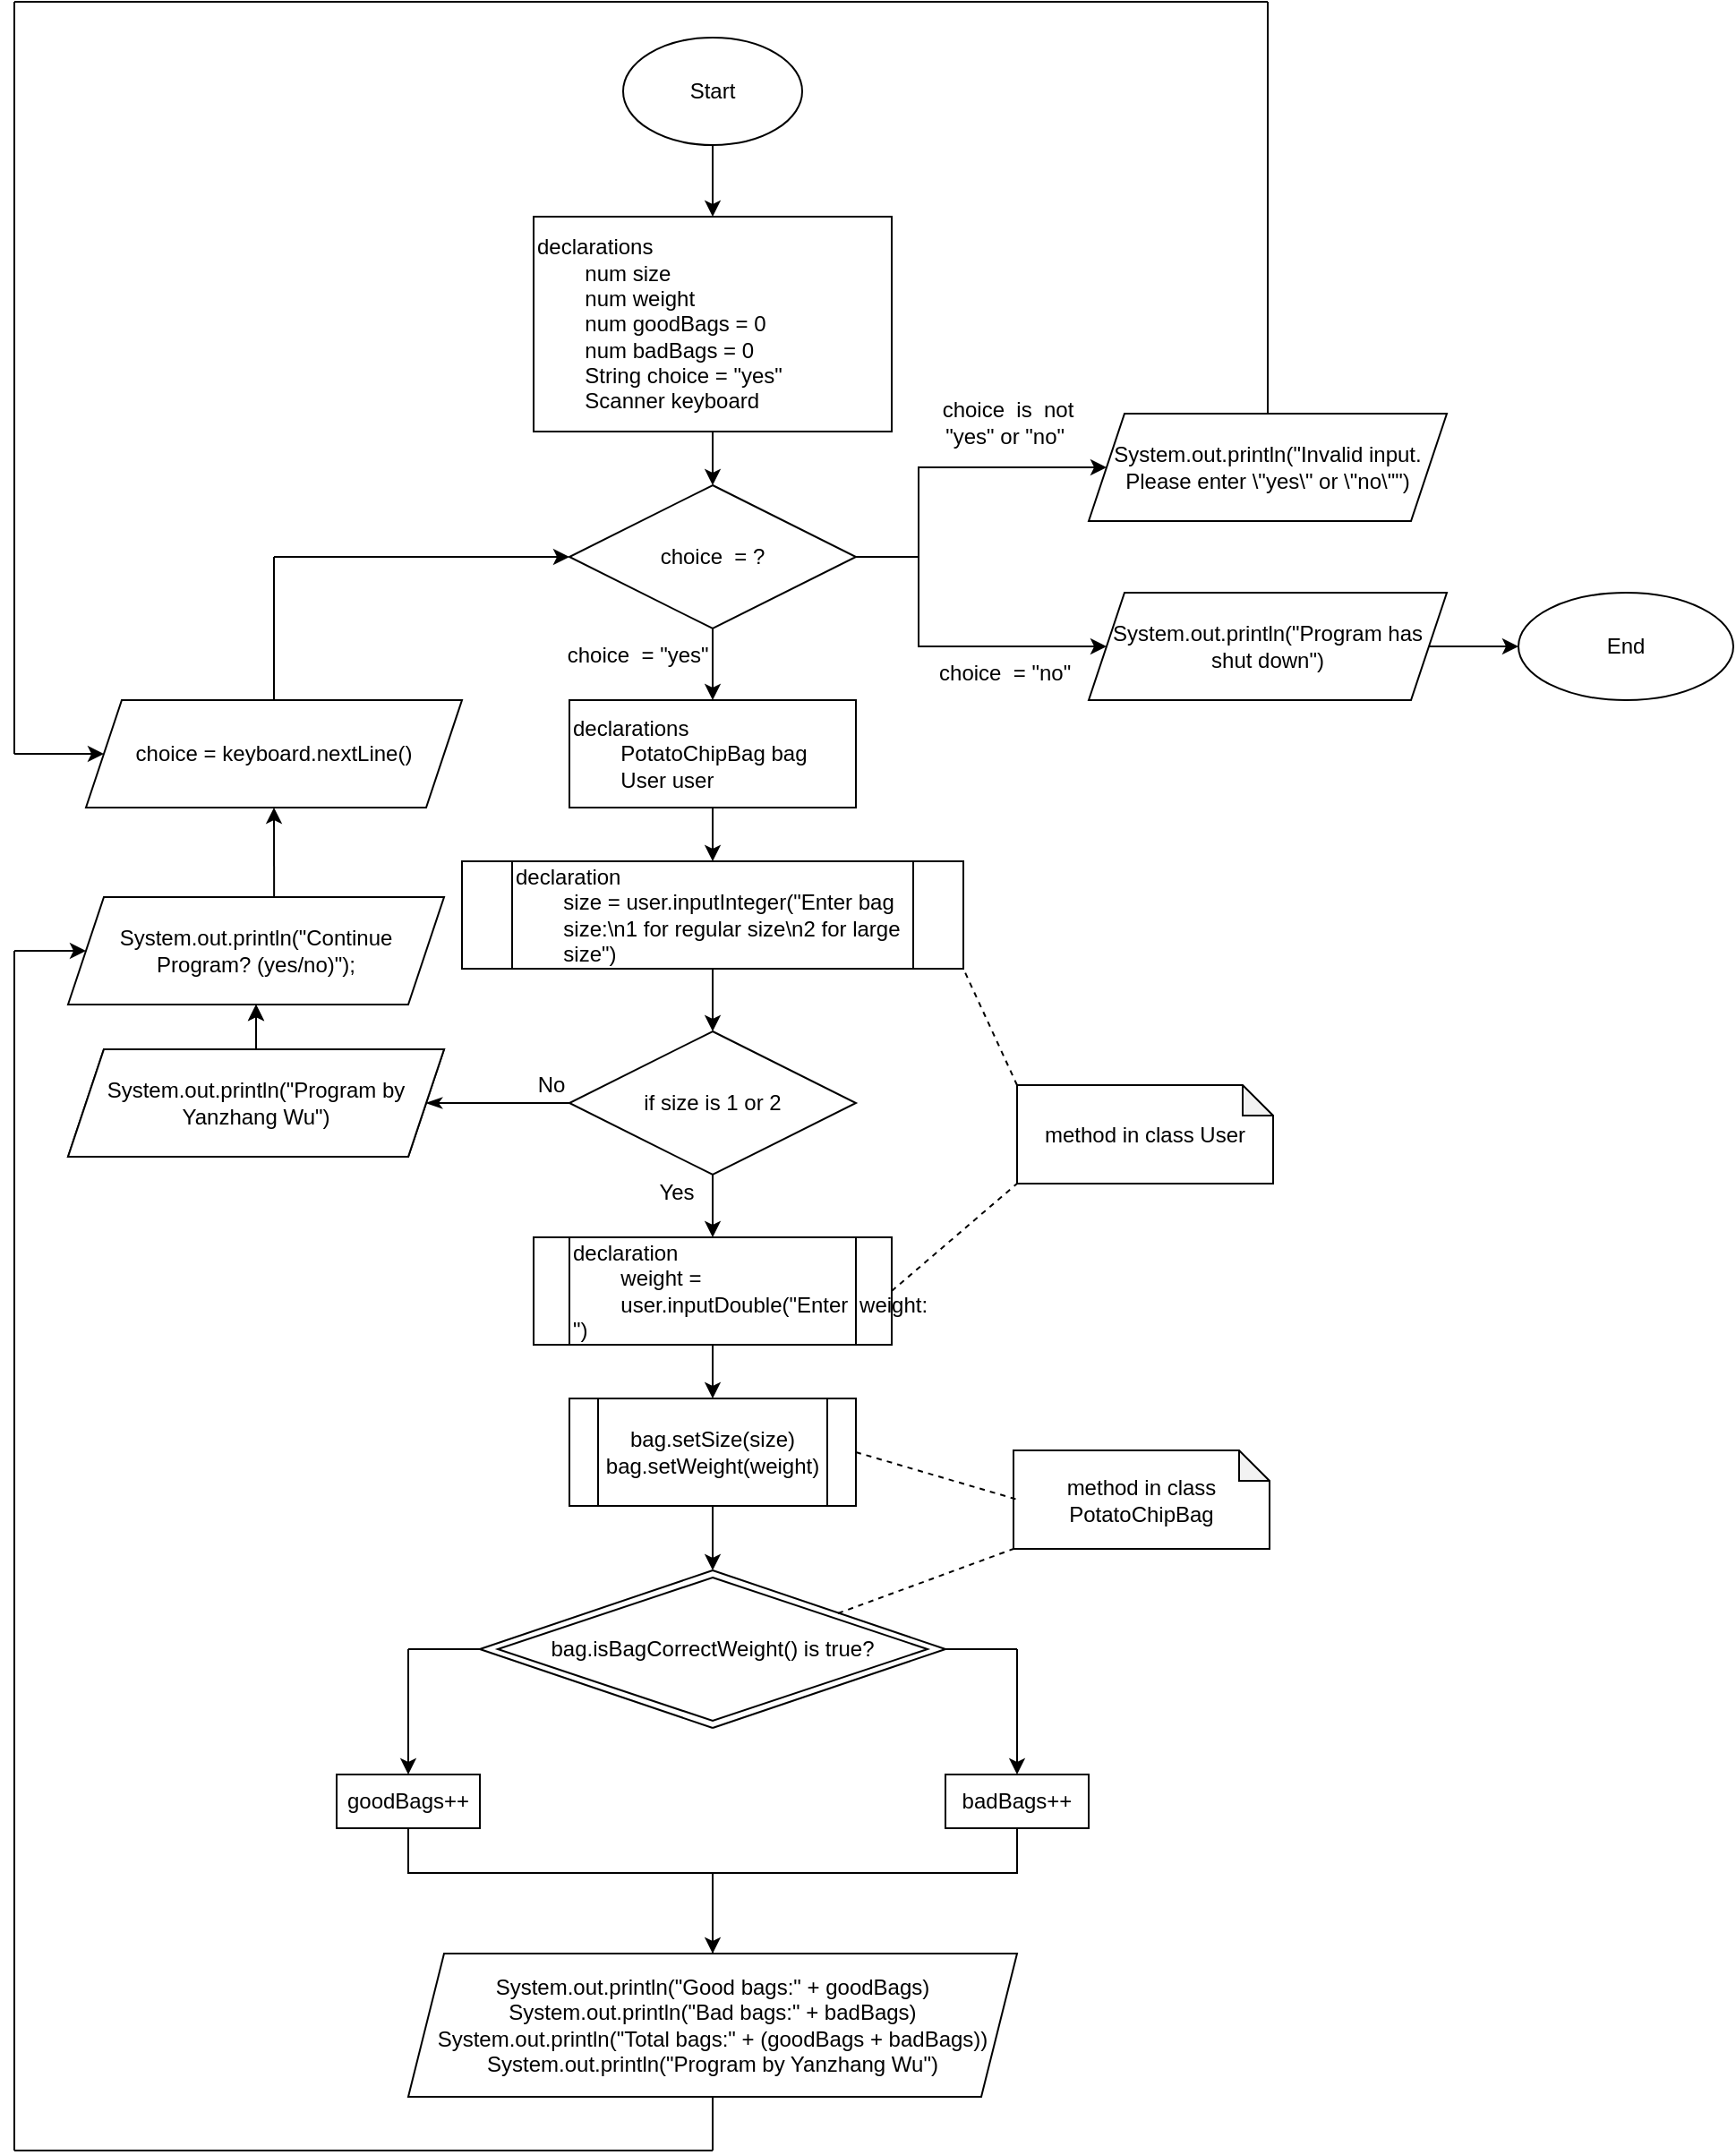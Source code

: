 <mxfile version="19.0.3" type="device"><diagram id="5VezvIGG9yNlrD7Bj5Iv" name="第 1 页"><mxGraphModel dx="3645" dy="1171" grid="0" gridSize="10" guides="1" tooltips="1" connect="1" arrows="1" fold="1" page="1" pageScale="1" pageWidth="827" pageHeight="1169" math="0" shadow="0"><root><mxCell id="0"/><mxCell id="1" parent="0"/><mxCell id="vB5EdlJs-WU3frwJClsi-3" value="" style="edgeStyle=orthogonalEdgeStyle;rounded=0;orthogonalLoop=1;jettySize=auto;html=1;" edge="1" parent="1" source="vB5EdlJs-WU3frwJClsi-1" target="vB5EdlJs-WU3frwJClsi-2"><mxGeometry relative="1" as="geometry"/></mxCell><mxCell id="vB5EdlJs-WU3frwJClsi-1" value="Start" style="ellipse;whiteSpace=wrap;html=1;" vertex="1" parent="1"><mxGeometry x="280" y="30" width="100" height="60" as="geometry"/></mxCell><mxCell id="vB5EdlJs-WU3frwJClsi-5" value="" style="edgeStyle=orthogonalEdgeStyle;rounded=0;orthogonalLoop=1;jettySize=auto;html=1;" edge="1" parent="1" source="vB5EdlJs-WU3frwJClsi-2" target="vB5EdlJs-WU3frwJClsi-4"><mxGeometry relative="1" as="geometry"/></mxCell><mxCell id="vB5EdlJs-WU3frwJClsi-2" value="&lt;div style=&quot;&quot;&gt;&lt;span style=&quot;background-color: initial;&quot;&gt;declarations&lt;/span&gt;&lt;/div&gt;&lt;span style=&quot;white-space: pre;&quot;&gt;&#9;&lt;/span&gt;num size&lt;br&gt;&lt;span style=&quot;white-space: pre;&quot;&gt;&#9;&lt;/span&gt;num weight&lt;br&gt;&lt;span style=&quot;white-space: pre;&quot;&gt;&#9;&lt;/span&gt;num goodBags = 0&lt;br&gt;&lt;span style=&quot;white-space: pre;&quot;&gt;&#9;&lt;/span&gt;num badBags = 0&lt;br&gt;&lt;span style=&quot;white-space: pre;&quot;&gt;&#9;&lt;/span&gt;String choice = &quot;yes&quot;&lt;br&gt;&lt;span style=&quot;white-space: pre;&quot;&gt;&#9;&lt;/span&gt;Scanner keyboard" style="whiteSpace=wrap;html=1;align=left;" vertex="1" parent="1"><mxGeometry x="230" y="130" width="200" height="120" as="geometry"/></mxCell><mxCell id="vB5EdlJs-WU3frwJClsi-7" value="" style="edgeStyle=orthogonalEdgeStyle;rounded=0;orthogonalLoop=1;jettySize=auto;html=1;" edge="1" parent="1" source="vB5EdlJs-WU3frwJClsi-4" target="vB5EdlJs-WU3frwJClsi-6"><mxGeometry relative="1" as="geometry"/></mxCell><mxCell id="vB5EdlJs-WU3frwJClsi-4" value="choice&amp;nbsp; = ?" style="rhombus;whiteSpace=wrap;html=1;align=center;" vertex="1" parent="1"><mxGeometry x="250" y="280" width="160" height="80" as="geometry"/></mxCell><mxCell id="vB5EdlJs-WU3frwJClsi-10" value="" style="edgeStyle=orthogonalEdgeStyle;rounded=0;orthogonalLoop=1;jettySize=auto;html=1;" edge="1" parent="1" source="vB5EdlJs-WU3frwJClsi-6" target="vB5EdlJs-WU3frwJClsi-9"><mxGeometry relative="1" as="geometry"/></mxCell><mxCell id="vB5EdlJs-WU3frwJClsi-6" value="&lt;div style=&quot;&quot;&gt;&lt;span style=&quot;background-color: initial;&quot;&gt;declarations&lt;/span&gt;&lt;/div&gt;&lt;span style=&quot;white-space: pre;&quot;&gt;&#9;&lt;/span&gt;PotatoChipBag bag&lt;br&gt;&lt;span style=&quot;white-space: pre;&quot;&gt;&#9;&lt;/span&gt;User user" style="whiteSpace=wrap;html=1;align=left;" vertex="1" parent="1"><mxGeometry x="250" y="400" width="160" height="60" as="geometry"/></mxCell><mxCell id="vB5EdlJs-WU3frwJClsi-8" value="choice&amp;nbsp; = &quot;yes&quot;&amp;nbsp;" style="text;html=1;strokeColor=none;fillColor=none;align=center;verticalAlign=middle;whiteSpace=wrap;rounded=0;" vertex="1" parent="1"><mxGeometry x="240" y="360" width="100" height="30" as="geometry"/></mxCell><mxCell id="vB5EdlJs-WU3frwJClsi-12" value="" style="edgeStyle=orthogonalEdgeStyle;rounded=0;orthogonalLoop=1;jettySize=auto;html=1;" edge="1" parent="1" source="vB5EdlJs-WU3frwJClsi-9" target="vB5EdlJs-WU3frwJClsi-11"><mxGeometry relative="1" as="geometry"/></mxCell><mxCell id="vB5EdlJs-WU3frwJClsi-9" value="declaration&lt;br&gt;&lt;span style=&quot;white-space: pre;&quot;&gt;&#9;&lt;/span&gt;size = user.inputInteger(&quot;Enter bag &lt;span style=&quot;white-space: pre;&quot;&gt;&#9;&lt;/span&gt;size:\n1 for regular size\n2 for large &lt;span style=&quot;white-space: pre;&quot;&gt;&#9;&lt;/span&gt;size&quot;)" style="shape=process;whiteSpace=wrap;html=1;backgroundOutline=1;align=left;" vertex="1" parent="1"><mxGeometry x="190" y="490" width="280" height="60" as="geometry"/></mxCell><mxCell id="vB5EdlJs-WU3frwJClsi-14" value="" style="edgeStyle=orthogonalEdgeStyle;rounded=0;orthogonalLoop=1;jettySize=auto;html=1;" edge="1" parent="1" source="vB5EdlJs-WU3frwJClsi-11" target="vB5EdlJs-WU3frwJClsi-13"><mxGeometry relative="1" as="geometry"/></mxCell><mxCell id="vB5EdlJs-WU3frwJClsi-54" value="" style="edgeStyle=orthogonalEdgeStyle;rounded=0;orthogonalLoop=1;jettySize=auto;html=1;endArrow=classicThin;endFill=1;entryX=1;entryY=0.5;entryDx=0;entryDy=0;" edge="1" parent="1" source="vB5EdlJs-WU3frwJClsi-11" target="vB5EdlJs-WU3frwJClsi-85"><mxGeometry relative="1" as="geometry"><mxPoint x="180" y="625" as="targetPoint"/></mxGeometry></mxCell><mxCell id="vB5EdlJs-WU3frwJClsi-11" value="if size is 1 or 2" style="rhombus;whiteSpace=wrap;html=1;align=center;" vertex="1" parent="1"><mxGeometry x="250" y="585" width="160" height="80" as="geometry"/></mxCell><mxCell id="vB5EdlJs-WU3frwJClsi-19" value="" style="edgeStyle=orthogonalEdgeStyle;rounded=0;orthogonalLoop=1;jettySize=auto;html=1;" edge="1" parent="1" source="vB5EdlJs-WU3frwJClsi-13" target="vB5EdlJs-WU3frwJClsi-18"><mxGeometry relative="1" as="geometry"/></mxCell><mxCell id="vB5EdlJs-WU3frwJClsi-13" value="declaration&lt;br&gt;&lt;span style=&quot;white-space: pre;&quot;&gt;&#9;&lt;/span&gt;weight = &lt;span style=&quot;white-space: pre;&quot;&gt;&#9;&lt;/span&gt;user.inputDouble(&quot;Enter &lt;span style=&quot;white-space: pre;&quot;&gt;&#9;&lt;/span&gt;weight: &quot;)" style="shape=process;whiteSpace=wrap;html=1;backgroundOutline=1;align=left;" vertex="1" parent="1"><mxGeometry x="230" y="700" width="200" height="60" as="geometry"/></mxCell><mxCell id="vB5EdlJs-WU3frwJClsi-15" value="Yes" style="text;html=1;strokeColor=none;fillColor=none;align=center;verticalAlign=middle;whiteSpace=wrap;rounded=0;" vertex="1" parent="1"><mxGeometry x="280" y="660" width="60" height="30" as="geometry"/></mxCell><mxCell id="vB5EdlJs-WU3frwJClsi-22" value="" style="edgeStyle=orthogonalEdgeStyle;rounded=0;orthogonalLoop=1;jettySize=auto;html=1;" edge="1" parent="1" source="vB5EdlJs-WU3frwJClsi-18"><mxGeometry relative="1" as="geometry"><mxPoint x="330" y="886" as="targetPoint"/></mxGeometry></mxCell><mxCell id="vB5EdlJs-WU3frwJClsi-18" value="&lt;div&gt;bag.setSize(size)&lt;/div&gt;&lt;div&gt;&lt;span style=&quot;&quot;&gt;&#9;&#9;&#9;&#9;&lt;/span&gt;bag.setWeight(weight)&lt;/div&gt;" style="shape=process;whiteSpace=wrap;html=1;backgroundOutline=1;align=center;" vertex="1" parent="1"><mxGeometry x="250" y="790" width="160" height="60" as="geometry"/></mxCell><mxCell id="vB5EdlJs-WU3frwJClsi-21" value="bag.isBagCorrectWeight() is true?" style="rhombus;whiteSpace=wrap;html=1;" vertex="1" parent="1"><mxGeometry x="210" y="890" width="240" height="80" as="geometry"/></mxCell><mxCell id="vB5EdlJs-WU3frwJClsi-24" value="" style="endArrow=none;html=1;rounded=0;" edge="1" parent="1"><mxGeometry width="50" height="50" relative="1" as="geometry"><mxPoint x="200" y="930" as="sourcePoint"/><mxPoint x="330" y="886" as="targetPoint"/></mxGeometry></mxCell><mxCell id="vB5EdlJs-WU3frwJClsi-25" value="" style="endArrow=none;html=1;rounded=0;" edge="1" parent="1"><mxGeometry width="50" height="50" relative="1" as="geometry"><mxPoint x="200" y="930" as="sourcePoint"/><mxPoint x="330" y="974" as="targetPoint"/></mxGeometry></mxCell><mxCell id="vB5EdlJs-WU3frwJClsi-26" value="" style="endArrow=none;html=1;rounded=0;" edge="1" parent="1"><mxGeometry width="50" height="50" relative="1" as="geometry"><mxPoint x="330" y="974" as="sourcePoint"/><mxPoint x="460" y="930" as="targetPoint"/></mxGeometry></mxCell><mxCell id="vB5EdlJs-WU3frwJClsi-27" value="" style="endArrow=none;html=1;rounded=0;" edge="1" parent="1"><mxGeometry width="50" height="50" relative="1" as="geometry"><mxPoint x="330" y="886" as="sourcePoint"/><mxPoint x="460" y="930" as="targetPoint"/></mxGeometry></mxCell><mxCell id="vB5EdlJs-WU3frwJClsi-30" value="" style="endArrow=none;html=1;rounded=0;" edge="1" parent="1"><mxGeometry width="50" height="50" relative="1" as="geometry"><mxPoint x="160" y="930" as="sourcePoint"/><mxPoint x="200" y="930" as="targetPoint"/></mxGeometry></mxCell><mxCell id="vB5EdlJs-WU3frwJClsi-32" value="" style="endArrow=none;html=1;rounded=0;" edge="1" parent="1"><mxGeometry width="50" height="50" relative="1" as="geometry"><mxPoint x="460" y="930" as="sourcePoint"/><mxPoint x="500" y="930" as="targetPoint"/></mxGeometry></mxCell><mxCell id="vB5EdlJs-WU3frwJClsi-33" value="" style="endArrow=classic;html=1;rounded=0;" edge="1" parent="1"><mxGeometry width="50" height="50" relative="1" as="geometry"><mxPoint x="160" y="930" as="sourcePoint"/><mxPoint x="160" y="1000" as="targetPoint"/></mxGeometry></mxCell><mxCell id="vB5EdlJs-WU3frwJClsi-34" value="goodBags++" style="rounded=0;whiteSpace=wrap;html=1;" vertex="1" parent="1"><mxGeometry x="120" y="1000" width="80" height="30" as="geometry"/></mxCell><mxCell id="vB5EdlJs-WU3frwJClsi-35" value="badBags++" style="rounded=0;whiteSpace=wrap;html=1;" vertex="1" parent="1"><mxGeometry x="460" y="1000" width="80" height="30" as="geometry"/></mxCell><mxCell id="vB5EdlJs-WU3frwJClsi-36" value="" style="endArrow=classic;html=1;rounded=0;" edge="1" parent="1"><mxGeometry width="50" height="50" relative="1" as="geometry"><mxPoint x="500" y="930" as="sourcePoint"/><mxPoint x="500" y="1000" as="targetPoint"/></mxGeometry></mxCell><mxCell id="vB5EdlJs-WU3frwJClsi-42" value="" style="edgeStyle=orthogonalEdgeStyle;rounded=0;orthogonalLoop=1;jettySize=auto;html=1;" edge="1" parent="1" source="vB5EdlJs-WU3frwJClsi-38" target="vB5EdlJs-WU3frwJClsi-41"><mxGeometry relative="1" as="geometry"/></mxCell><mxCell id="vB5EdlJs-WU3frwJClsi-38" value="" style="strokeWidth=1;html=1;shape=mxgraph.flowchart.annotation_2;align=left;labelPosition=right;pointerEvents=1;rotation=-90;" vertex="1" parent="1"><mxGeometry x="305" y="885" width="50" height="340" as="geometry"/></mxCell><mxCell id="vB5EdlJs-WU3frwJClsi-80" value="" style="edgeStyle=none;rounded=0;orthogonalLoop=1;jettySize=auto;html=1;endArrow=none;endFill=0;" edge="1" parent="1" source="vB5EdlJs-WU3frwJClsi-41"><mxGeometry relative="1" as="geometry"><mxPoint x="330" y="1210.0" as="targetPoint"/></mxGeometry></mxCell><mxCell id="vB5EdlJs-WU3frwJClsi-41" value="&lt;div&gt;&lt;span style=&quot;&quot;&gt;&#9;&#9;&#9;&#9;&lt;/span&gt;System.out.println(&quot;Good bags:&quot; + goodBags)&lt;/div&gt;&lt;div&gt;&lt;span style=&quot;&quot;&gt;&#9;&#9;&#9;&#9;&lt;/span&gt;System.out.println(&quot;Bad bags:&quot; + badBags)&lt;/div&gt;&lt;div&gt;&lt;span style=&quot;&quot;&gt;&#9;&#9;&#9;&#9;&lt;/span&gt;System.out.println(&quot;Total bags:&quot; + (goodBags + badBags))&lt;/div&gt;&lt;div&gt;&lt;span style=&quot;&quot;&gt;&#9;&#9;&#9;&#9;&lt;/span&gt;System.out.println(&quot;Program by Yanzhang Wu&quot;)&lt;/div&gt;" style="shape=parallelogram;perimeter=parallelogramPerimeter;whiteSpace=wrap;html=1;fixedSize=1;align=center;strokeWidth=1;" vertex="1" parent="1"><mxGeometry x="160" y="1100" width="340" height="80" as="geometry"/></mxCell><mxCell id="vB5EdlJs-WU3frwJClsi-47" value="No" style="text;html=1;strokeColor=none;fillColor=none;align=center;verticalAlign=middle;whiteSpace=wrap;rounded=0;" vertex="1" parent="1"><mxGeometry x="210" y="600" width="60" height="30" as="geometry"/></mxCell><mxCell id="vB5EdlJs-WU3frwJClsi-83" value="" style="edgeStyle=none;rounded=0;orthogonalLoop=1;jettySize=auto;html=1;endArrow=classic;endFill=1;" edge="1" parent="1" source="vB5EdlJs-WU3frwJClsi-50" target="vB5EdlJs-WU3frwJClsi-82"><mxGeometry relative="1" as="geometry"/></mxCell><mxCell id="vB5EdlJs-WU3frwJClsi-50" value="&lt;div&gt;System.out.println(&quot;Program by Yanzhang Wu&quot;)&lt;/div&gt;" style="shape=parallelogram;perimeter=parallelogramPerimeter;whiteSpace=wrap;html=1;fixedSize=1;strokeWidth=1;align=center;" vertex="1" parent="1"><mxGeometry x="-30" y="595" width="210" height="60" as="geometry"/></mxCell><mxCell id="vB5EdlJs-WU3frwJClsi-57" value="&lt;span style=&quot;&quot;&gt;choice = keyboard.nextLine()&lt;/span&gt;" style="shape=parallelogram;perimeter=parallelogramPerimeter;whiteSpace=wrap;html=1;fixedSize=1;strokeWidth=1;" vertex="1" parent="1"><mxGeometry x="-20" y="400" width="210" height="60" as="geometry"/></mxCell><mxCell id="vB5EdlJs-WU3frwJClsi-59" value="" style="endArrow=none;html=1;rounded=0;exitX=0.5;exitY=0;exitDx=0;exitDy=0;" edge="1" parent="1" source="vB5EdlJs-WU3frwJClsi-57"><mxGeometry width="50" height="50" relative="1" as="geometry"><mxPoint x="80" y="450" as="sourcePoint"/><mxPoint x="85" y="320" as="targetPoint"/></mxGeometry></mxCell><mxCell id="vB5EdlJs-WU3frwJClsi-60" value="" style="endArrow=classic;html=1;rounded=0;entryX=0;entryY=0.5;entryDx=0;entryDy=0;" edge="1" parent="1" target="vB5EdlJs-WU3frwJClsi-4"><mxGeometry width="50" height="50" relative="1" as="geometry"><mxPoint x="85" y="320" as="sourcePoint"/><mxPoint x="130" y="400" as="targetPoint"/></mxGeometry></mxCell><mxCell id="vB5EdlJs-WU3frwJClsi-62" value="" style="endArrow=none;html=1;rounded=0;" edge="1" parent="1"><mxGeometry width="50" height="50" relative="1" as="geometry"><mxPoint x="-60" y="1210" as="sourcePoint"/><mxPoint x="-60" y="540" as="targetPoint"/></mxGeometry></mxCell><mxCell id="vB5EdlJs-WU3frwJClsi-63" value="" style="endArrow=classic;html=1;rounded=0;entryX=0;entryY=0.5;entryDx=0;entryDy=0;" edge="1" parent="1" target="vB5EdlJs-WU3frwJClsi-82"><mxGeometry width="50" height="50" relative="1" as="geometry"><mxPoint x="-60" y="540" as="sourcePoint"/><mxPoint x="250" y="580" as="targetPoint"/></mxGeometry></mxCell><mxCell id="vB5EdlJs-WU3frwJClsi-67" style="rounded=0;orthogonalLoop=1;jettySize=auto;html=1;exitX=1;exitY=0;exitDx=0;exitDy=0;exitPerimeter=0;endArrow=classic;endFill=1;" edge="1" parent="1" source="vB5EdlJs-WU3frwJClsi-64"><mxGeometry relative="1" as="geometry"><mxPoint x="550" y="270" as="targetPoint"/></mxGeometry></mxCell><mxCell id="vB5EdlJs-WU3frwJClsi-68" style="rounded=0;orthogonalLoop=1;jettySize=auto;html=1;exitX=1;exitY=1;exitDx=0;exitDy=0;exitPerimeter=0;endArrow=classic;endFill=1;" edge="1" parent="1" source="vB5EdlJs-WU3frwJClsi-64"><mxGeometry relative="1" as="geometry"><mxPoint x="550" y="370" as="targetPoint"/></mxGeometry></mxCell><mxCell id="vB5EdlJs-WU3frwJClsi-64" value="" style="strokeWidth=1;html=1;shape=mxgraph.flowchart.annotation_2;align=left;labelPosition=right;pointerEvents=1;" vertex="1" parent="1"><mxGeometry x="410" y="270" width="70" height="100" as="geometry"/></mxCell><mxCell id="vB5EdlJs-WU3frwJClsi-66" value="choice&amp;nbsp; = &quot;no&quot;&amp;nbsp;" style="text;html=1;strokeColor=none;fillColor=none;align=center;verticalAlign=middle;whiteSpace=wrap;rounded=0;" vertex="1" parent="1"><mxGeometry x="450" y="370" width="90" height="30" as="geometry"/></mxCell><mxCell id="vB5EdlJs-WU3frwJClsi-70" value="choice&amp;nbsp; is&amp;nbsp; not &quot;yes&quot; or &quot;no&quot;&amp;nbsp;" style="text;html=1;strokeColor=none;fillColor=none;align=center;verticalAlign=middle;whiteSpace=wrap;rounded=0;" vertex="1" parent="1"><mxGeometry x="445" y="230" width="100" height="30" as="geometry"/></mxCell><mxCell id="vB5EdlJs-WU3frwJClsi-71" value="System.out.println(&quot;Invalid input. Please enter \&quot;yes\&quot; or \&quot;no\&quot;&quot;)" style="shape=parallelogram;perimeter=parallelogramPerimeter;whiteSpace=wrap;html=1;fixedSize=1;strokeWidth=1;" vertex="1" parent="1"><mxGeometry x="540" y="240" width="200" height="60" as="geometry"/></mxCell><mxCell id="vB5EdlJs-WU3frwJClsi-74" value="" style="edgeStyle=none;rounded=0;orthogonalLoop=1;jettySize=auto;html=1;endArrow=classic;endFill=1;" edge="1" parent="1" source="vB5EdlJs-WU3frwJClsi-72" target="vB5EdlJs-WU3frwJClsi-73"><mxGeometry relative="1" as="geometry"/></mxCell><mxCell id="vB5EdlJs-WU3frwJClsi-72" value="System.out.println(&quot;Program has shut down&quot;)" style="shape=parallelogram;perimeter=parallelogramPerimeter;whiteSpace=wrap;html=1;fixedSize=1;strokeWidth=1;" vertex="1" parent="1"><mxGeometry x="540" y="340" width="200" height="60" as="geometry"/></mxCell><mxCell id="vB5EdlJs-WU3frwJClsi-73" value="End" style="ellipse;whiteSpace=wrap;html=1;strokeWidth=1;" vertex="1" parent="1"><mxGeometry x="780" y="340" width="120" height="60" as="geometry"/></mxCell><mxCell id="vB5EdlJs-WU3frwJClsi-75" value="" style="endArrow=none;html=1;rounded=0;exitX=0.5;exitY=0;exitDx=0;exitDy=0;" edge="1" parent="1" source="vB5EdlJs-WU3frwJClsi-71"><mxGeometry width="50" height="50" relative="1" as="geometry"><mxPoint x="550" y="250" as="sourcePoint"/><mxPoint x="640" y="10" as="targetPoint"/></mxGeometry></mxCell><mxCell id="vB5EdlJs-WU3frwJClsi-76" value="" style="endArrow=none;html=1;rounded=0;" edge="1" parent="1"><mxGeometry width="50" height="50" relative="1" as="geometry"><mxPoint x="-60" y="10" as="sourcePoint"/><mxPoint x="640" y="10" as="targetPoint"/></mxGeometry></mxCell><mxCell id="vB5EdlJs-WU3frwJClsi-77" value="" style="endArrow=none;html=1;rounded=0;" edge="1" parent="1"><mxGeometry width="50" height="50" relative="1" as="geometry"><mxPoint x="-60" y="10" as="sourcePoint"/><mxPoint x="-60" y="430" as="targetPoint"/></mxGeometry></mxCell><mxCell id="vB5EdlJs-WU3frwJClsi-78" value="" style="endArrow=classic;html=1;rounded=0;entryX=0;entryY=0.5;entryDx=0;entryDy=0;" edge="1" parent="1" target="vB5EdlJs-WU3frwJClsi-57"><mxGeometry width="50" height="50" relative="1" as="geometry"><mxPoint x="-60" y="430" as="sourcePoint"/><mxPoint x="130" y="350" as="targetPoint"/></mxGeometry></mxCell><mxCell id="vB5EdlJs-WU3frwJClsi-82" value="&lt;span style=&quot;&quot;&gt;System.out.println(&quot;Continue Program? (yes/no)&quot;);&lt;/span&gt;" style="shape=parallelogram;perimeter=parallelogramPerimeter;whiteSpace=wrap;html=1;fixedSize=1;strokeWidth=1;" vertex="1" parent="1"><mxGeometry x="-30" y="510" width="210" height="60" as="geometry"/></mxCell><mxCell id="vB5EdlJs-WU3frwJClsi-84" value="" style="edgeStyle=none;rounded=0;orthogonalLoop=1;jettySize=auto;html=1;endArrow=classic;endFill=1;" edge="1" source="vB5EdlJs-WU3frwJClsi-85" parent="1"><mxGeometry relative="1" as="geometry"><mxPoint x="75" y="570" as="targetPoint"/></mxGeometry></mxCell><mxCell id="vB5EdlJs-WU3frwJClsi-85" value="&lt;div&gt;System.out.println(&quot;Program by Yanzhang Wu&quot;)&lt;/div&gt;" style="shape=parallelogram;perimeter=parallelogramPerimeter;whiteSpace=wrap;html=1;fixedSize=1;strokeWidth=1;align=center;" vertex="1" parent="1"><mxGeometry x="-30" y="595" width="210" height="60" as="geometry"/></mxCell><mxCell id="vB5EdlJs-WU3frwJClsi-86" value="" style="endArrow=none;html=1;rounded=0;" edge="1" parent="1"><mxGeometry width="50" height="50" relative="1" as="geometry"><mxPoint x="-60" y="1210" as="sourcePoint"/><mxPoint x="330" y="1210" as="targetPoint"/></mxGeometry></mxCell><mxCell id="vB5EdlJs-WU3frwJClsi-87" value="" style="endArrow=classic;html=1;rounded=0;entryX=0.5;entryY=1;entryDx=0;entryDy=0;exitX=0.548;exitY=0;exitDx=0;exitDy=0;exitPerimeter=0;" edge="1" parent="1" source="vB5EdlJs-WU3frwJClsi-82" target="vB5EdlJs-WU3frwJClsi-57"><mxGeometry width="50" height="50" relative="1" as="geometry"><mxPoint x="90" y="500" as="sourcePoint"/><mxPoint x="490" y="430" as="targetPoint"/></mxGeometry></mxCell><mxCell id="vB5EdlJs-WU3frwJClsi-88" value="method in class User" style="shape=note;whiteSpace=wrap;html=1;backgroundOutline=1;darkOpacity=0.05;strokeWidth=1;size=17;" vertex="1" parent="1"><mxGeometry x="500" y="615" width="143" height="55" as="geometry"/></mxCell><mxCell id="vB5EdlJs-WU3frwJClsi-89" value="method in class PotatoChipBag" style="shape=note;whiteSpace=wrap;html=1;backgroundOutline=1;darkOpacity=0.05;strokeWidth=1;size=17;" vertex="1" parent="1"><mxGeometry x="498" y="819" width="143" height="55" as="geometry"/></mxCell><mxCell id="vB5EdlJs-WU3frwJClsi-90" value="" style="endArrow=none;dashed=1;html=1;rounded=0;entryX=0;entryY=1;entryDx=0;entryDy=0;entryPerimeter=0;" edge="1" parent="1" target="vB5EdlJs-WU3frwJClsi-89"><mxGeometry width="50" height="50" relative="1" as="geometry"><mxPoint x="400" y="910" as="sourcePoint"/><mxPoint x="455" y="578" as="targetPoint"/></mxGeometry></mxCell><mxCell id="vB5EdlJs-WU3frwJClsi-91" value="" style="endArrow=none;dashed=1;html=1;rounded=0;exitX=1;exitY=0.5;exitDx=0;exitDy=0;" edge="1" parent="1" source="vB5EdlJs-WU3frwJClsi-18"><mxGeometry width="50" height="50" relative="1" as="geometry"><mxPoint x="405" y="628" as="sourcePoint"/><mxPoint x="502" y="847" as="targetPoint"/></mxGeometry></mxCell><mxCell id="vB5EdlJs-WU3frwJClsi-92" value="" style="endArrow=none;dashed=1;html=1;rounded=0;exitX=1;exitY=0.5;exitDx=0;exitDy=0;entryX=0;entryY=1;entryDx=0;entryDy=0;entryPerimeter=0;" edge="1" parent="1" source="vB5EdlJs-WU3frwJClsi-13" target="vB5EdlJs-WU3frwJClsi-88"><mxGeometry width="50" height="50" relative="1" as="geometry"><mxPoint x="405" y="628" as="sourcePoint"/><mxPoint x="455" y="578" as="targetPoint"/></mxGeometry></mxCell><mxCell id="vB5EdlJs-WU3frwJClsi-93" value="" style="endArrow=none;dashed=1;html=1;rounded=0;exitX=0;exitY=0;exitDx=0;exitDy=0;exitPerimeter=0;entryX=1;entryY=1;entryDx=0;entryDy=0;" edge="1" parent="1" source="vB5EdlJs-WU3frwJClsi-88" target="vB5EdlJs-WU3frwJClsi-9"><mxGeometry width="50" height="50" relative="1" as="geometry"><mxPoint x="405" y="628" as="sourcePoint"/><mxPoint x="455" y="578" as="targetPoint"/></mxGeometry></mxCell></root></mxGraphModel></diagram></mxfile>